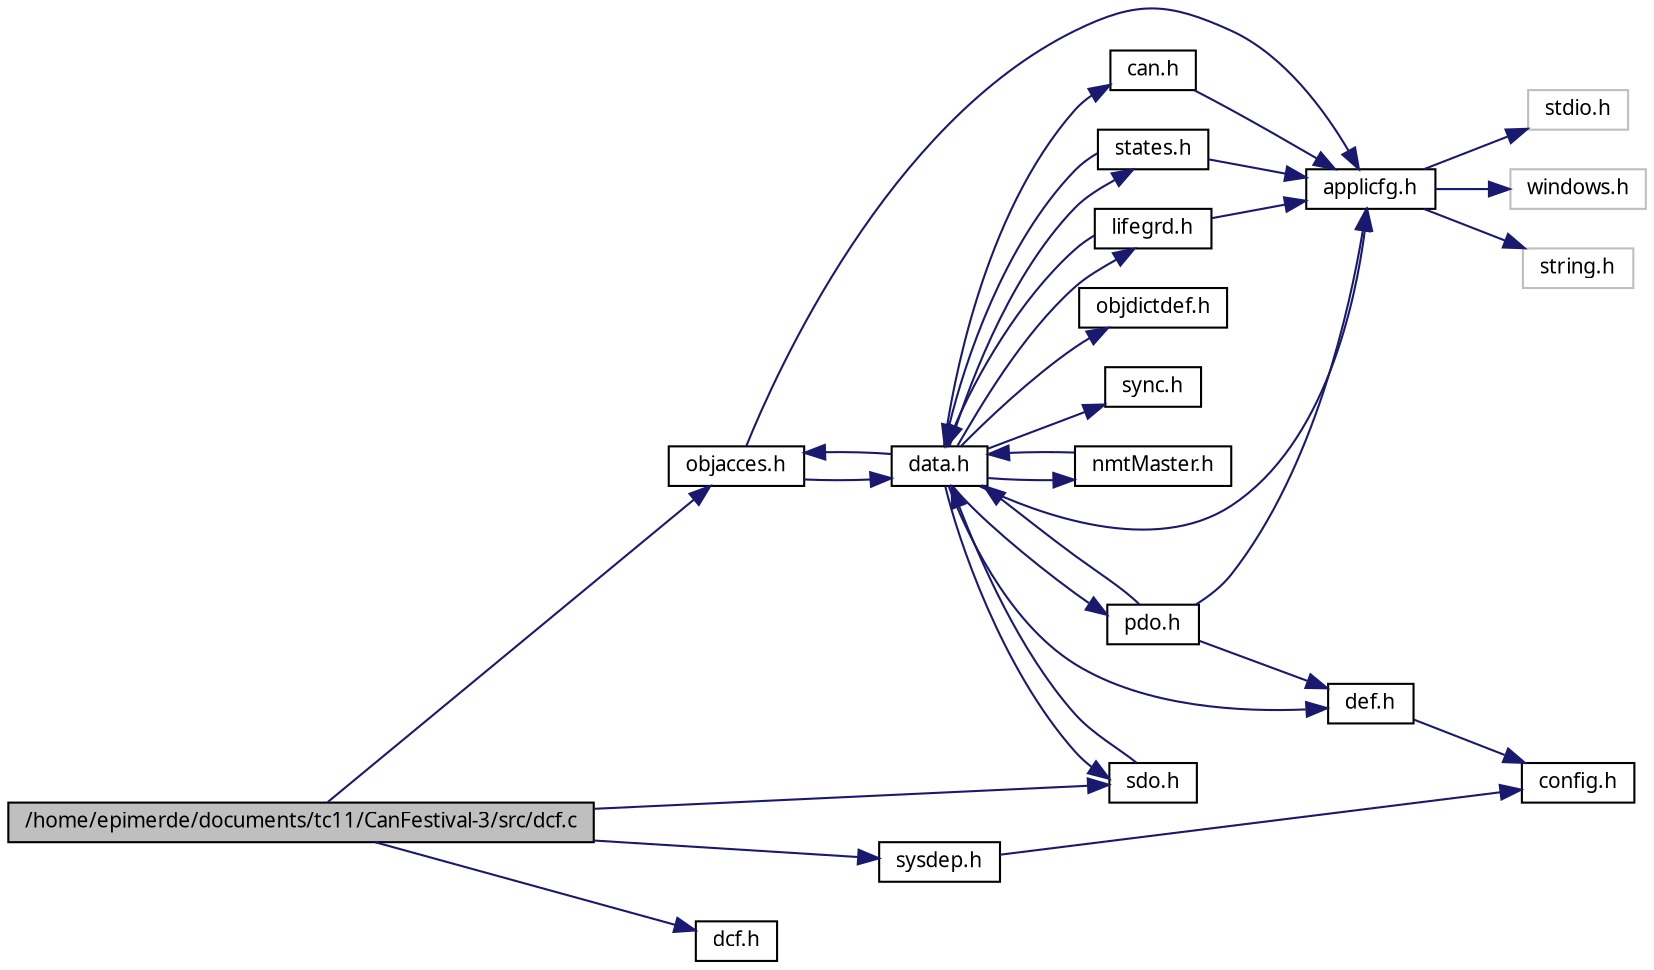 digraph G
{
  edge [fontname="FreeSans.ttf",fontsize=10,labelfontname="FreeSans.ttf",labelfontsize=10];
  node [fontname="FreeSans.ttf",fontsize=10,shape=record];
  rankdir=LR;
  Node1 [label="/home/epimerde/documents/tc11/CanFestival-3/src/dcf.c",height=0.2,width=0.4,color="black", fillcolor="grey75", style="filled" fontcolor="black"];
  Node1 -> Node2 [color="midnightblue",fontsize=10,style="solid",fontname="FreeSans.ttf"];
  Node2 [label="objacces.h",height=0.2,width=0.4,color="black", fillcolor="white", style="filled",URL="$objacces_8h.html"];
  Node2 -> Node3 [color="midnightblue",fontsize=10,style="solid",fontname="FreeSans.ttf"];
  Node3 [label="applicfg.h",height=0.2,width=0.4,color="black", fillcolor="white", style="filled",URL="$win32_2applicfg_8h.html"];
  Node3 -> Node4 [color="midnightblue",fontsize=10,style="solid",fontname="FreeSans.ttf"];
  Node4 [label="windows.h",height=0.2,width=0.4,color="grey75", fillcolor="white", style="filled"];
  Node3 -> Node5 [color="midnightblue",fontsize=10,style="solid",fontname="FreeSans.ttf"];
  Node5 [label="string.h",height=0.2,width=0.4,color="grey75", fillcolor="white", style="filled"];
  Node3 -> Node6 [color="midnightblue",fontsize=10,style="solid",fontname="FreeSans.ttf"];
  Node6 [label="stdio.h",height=0.2,width=0.4,color="grey75", fillcolor="white", style="filled"];
  Node2 -> Node7 [color="midnightblue",fontsize=10,style="solid",fontname="FreeSans.ttf"];
  Node7 [label="data.h",height=0.2,width=0.4,color="black", fillcolor="white", style="filled",URL="$data_8h.html"];
  Node7 -> Node3 [color="midnightblue",fontsize=10,style="solid",fontname="FreeSans.ttf"];
  Node7 -> Node8 [color="midnightblue",fontsize=10,style="solid",fontname="FreeSans.ttf"];
  Node8 [label="def.h",height=0.2,width=0.4,color="black", fillcolor="white", style="filled",URL="$def_8h.html"];
  Node8 -> Node9 [color="midnightblue",fontsize=10,style="solid",fontname="FreeSans.ttf"];
  Node9 [label="config.h",height=0.2,width=0.4,color="black", fillcolor="white", style="filled",URL="$config_8h.html"];
  Node7 -> Node10 [color="midnightblue",fontsize=10,style="solid",fontname="FreeSans.ttf"];
  Node10 [label="can.h",height=0.2,width=0.4,color="black", fillcolor="white", style="filled",URL="$can_8h.html"];
  Node10 -> Node3 [color="midnightblue",fontsize=10,style="solid",fontname="FreeSans.ttf"];
  Node7 -> Node11 [color="midnightblue",fontsize=10,style="solid",fontname="FreeSans.ttf"];
  Node11 [label="objdictdef.h",height=0.2,width=0.4,color="black", fillcolor="white", style="filled",URL="$objdictdef_8h.html"];
  Node7 -> Node2 [color="midnightblue",fontsize=10,style="solid",fontname="FreeSans.ttf"];
  Node7 -> Node12 [color="midnightblue",fontsize=10,style="solid",fontname="FreeSans.ttf"];
  Node12 [label="sdo.h",height=0.2,width=0.4,color="black", fillcolor="white", style="filled",URL="$sdo_8h.html"];
  Node12 -> Node7 [color="midnightblue",fontsize=10,style="solid",fontname="FreeSans.ttf"];
  Node7 -> Node13 [color="midnightblue",fontsize=10,style="solid",fontname="FreeSans.ttf"];
  Node13 [label="pdo.h",height=0.2,width=0.4,color="black", fillcolor="white", style="filled",URL="$pdo_8h.html"];
  Node13 -> Node3 [color="midnightblue",fontsize=10,style="solid",fontname="FreeSans.ttf"];
  Node13 -> Node8 [color="midnightblue",fontsize=10,style="solid",fontname="FreeSans.ttf"];
  Node13 -> Node7 [color="midnightblue",fontsize=10,style="solid",fontname="FreeSans.ttf"];
  Node7 -> Node14 [color="midnightblue",fontsize=10,style="solid",fontname="FreeSans.ttf"];
  Node14 [label="states.h",height=0.2,width=0.4,color="black", fillcolor="white", style="filled",URL="$states_8h.html"];
  Node14 -> Node3 [color="midnightblue",fontsize=10,style="solid",fontname="FreeSans.ttf"];
  Node14 -> Node7 [color="midnightblue",fontsize=10,style="solid",fontname="FreeSans.ttf"];
  Node7 -> Node15 [color="midnightblue",fontsize=10,style="solid",fontname="FreeSans.ttf"];
  Node15 [label="lifegrd.h",height=0.2,width=0.4,color="black", fillcolor="white", style="filled",URL="$lifegrd_8h.html"];
  Node15 -> Node3 [color="midnightblue",fontsize=10,style="solid",fontname="FreeSans.ttf"];
  Node15 -> Node7 [color="midnightblue",fontsize=10,style="solid",fontname="FreeSans.ttf"];
  Node7 -> Node16 [color="midnightblue",fontsize=10,style="solid",fontname="FreeSans.ttf"];
  Node16 [label="sync.h",height=0.2,width=0.4,color="black", fillcolor="white", style="filled",URL="$sync_8h.html"];
  Node7 -> Node17 [color="midnightblue",fontsize=10,style="solid",fontname="FreeSans.ttf"];
  Node17 [label="nmtMaster.h",height=0.2,width=0.4,color="black", fillcolor="white", style="filled",URL="$nmtMaster_8h.html"];
  Node17 -> Node7 [color="midnightblue",fontsize=10,style="solid",fontname="FreeSans.ttf"];
  Node1 -> Node12 [color="midnightblue",fontsize=10,style="solid",fontname="FreeSans.ttf"];
  Node1 -> Node18 [color="midnightblue",fontsize=10,style="solid",fontname="FreeSans.ttf"];
  Node18 [label="dcf.h",height=0.2,width=0.4,color="black", fillcolor="white", style="filled",URL="$dcf_8h.html"];
  Node1 -> Node19 [color="midnightblue",fontsize=10,style="solid",fontname="FreeSans.ttf"];
  Node19 [label="sysdep.h",height=0.2,width=0.4,color="black", fillcolor="white", style="filled",URL="$sysdep_8h.html"];
  Node19 -> Node9 [color="midnightblue",fontsize=10,style="solid",fontname="FreeSans.ttf"];
}

